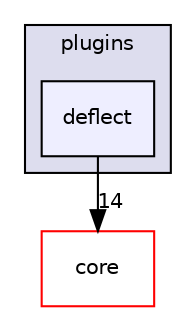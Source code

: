 digraph "platform/plugins/deflect" {
  compound=true
  node [ fontsize="10", fontname="Helvetica"];
  edge [ labelfontsize="10", labelfontname="Helvetica"];
  subgraph clusterdir_1d387e22b704c43dbb0ef2b3b77fabe1 {
    graph [ bgcolor="#ddddee", pencolor="black", label="plugins" fontname="Helvetica", fontsize="10", URL="dir_1d387e22b704c43dbb0ef2b3b77fabe1.html"]
  dir_2c659273cac19c7312efe7fc5518ebb1 [shape=box, label="deflect", style="filled", fillcolor="#eeeeff", pencolor="black", URL="dir_2c659273cac19c7312efe7fc5518ebb1.html"];
  }
  dir_3066efc1f4040d52e90bf8a29ab3f16b [shape=box label="core" fillcolor="white" style="filled" color="red" URL="dir_3066efc1f4040d52e90bf8a29ab3f16b.html"];
  dir_2c659273cac19c7312efe7fc5518ebb1->dir_3066efc1f4040d52e90bf8a29ab3f16b [headlabel="14", labeldistance=1.5 headhref="dir_000077_000065.html"];
}
